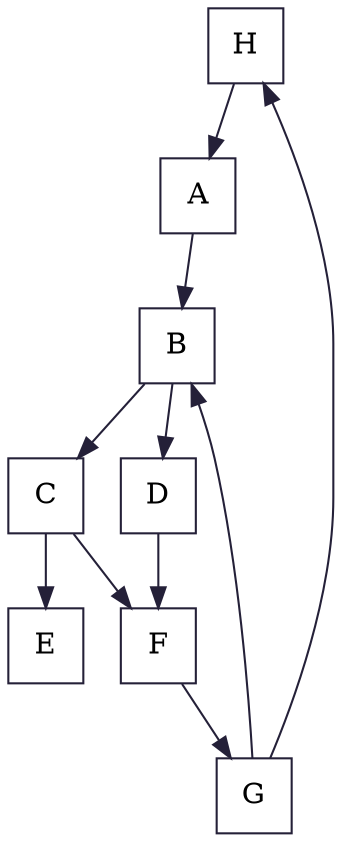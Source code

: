 digraph G {
    graph[color="#242038"]
    node[color="#242038", shape=square]
    edge[color="#242038"]
    H->A
    A->B
    G->B
    B->C
    B->D
    C->E
    C->F
    D->F
    F->G
    G->H
}
